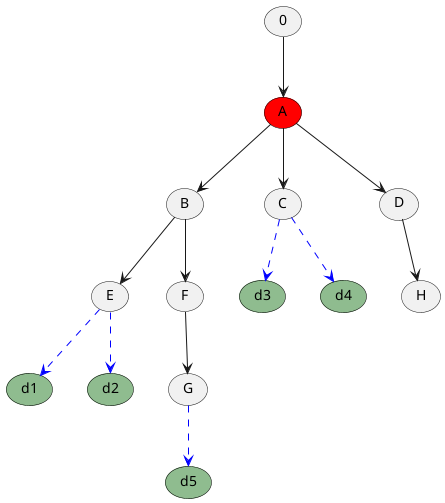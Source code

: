 @startuml
'https://plantuml.com/use-case-diagram



top to bottom direction

usecase 0 as z
usecase A as a #red;line:black
usecase B as b
usecase C as c
usecase D as d
usecase E as e
usecase F as f
usecase G as g
usecase H as h

usecase d1 as d1 #DarkSeaGreen;line:black
usecase d2 as d2 #DarkSeaGreen;line:black
usecase d3 as d3 #DarkSeaGreen;line:black
usecase d4 as d4 #DarkSeaGreen;line:black
usecase d5 as d5 #DarkSeaGreen;line:black

z --> a

a --> b

a --> c

a --> d

b --> e

b --> f

f --> g

d --> h

e --> d1 #blue;line.dashed;text:blue
e --> d2 #blue;line.dashed;text:blue

c --> d3 #blue;line.dashed;text:blue
c --> d4 #blue;line.dashed;text:blue

g --> d5 #blue;line.dashed;text:blue

@enduml